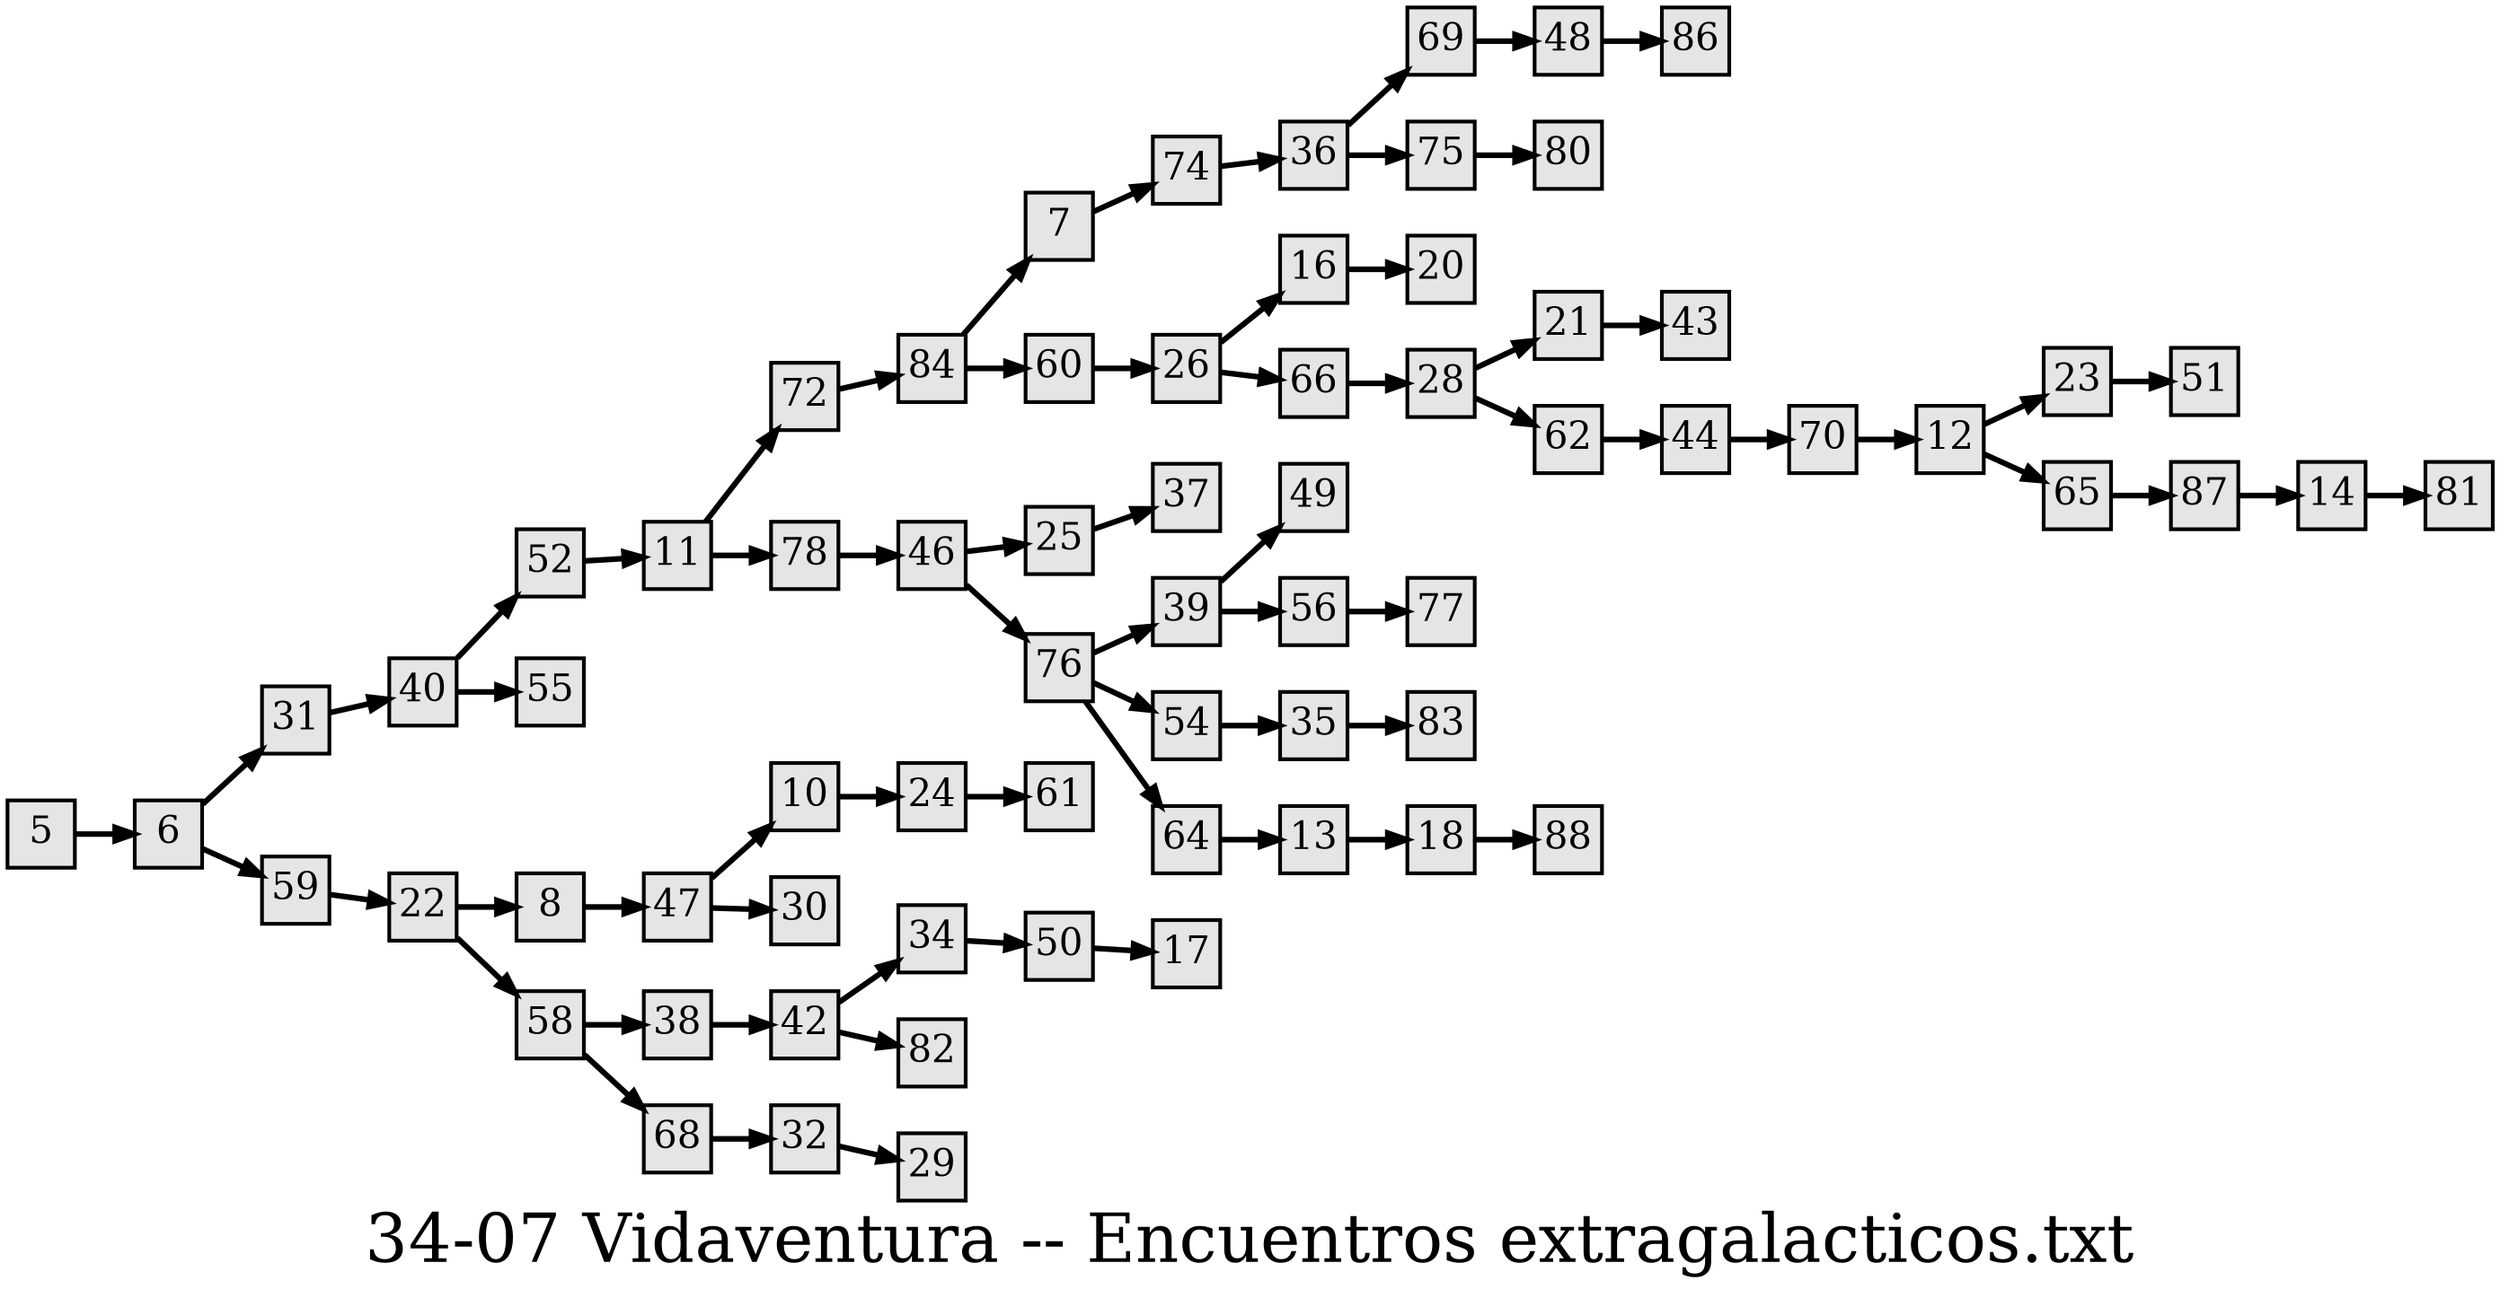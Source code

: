 digraph g{
  graph [ label="34-07 Vidaventura -- Encuentros extragalacticos.txt" rankdir=LR, ordering=out, fontsize=36, nodesep="0.35", ranksep="0.45"];
  node  [shape=rect, penwidth=2, fontsize=20, style=filled, fillcolor=grey90, margin="0,0", labelfloat=true, regular=true, fixedsize=true];
  edge  [labelfloat=true, penwidth=3, fontsize=12];
  5 -> 6;
  6 -> 31;
  6 -> 59;
  7 -> 74;
  8 -> 47;
  10 -> 24;
  11 -> 72;
  11 -> 78;
  12 -> 23;
  12 -> 65;
  13 -> 18;
  14 -> 81;
  16 -> 20;
  18 -> 88;
  21 -> 43;
  22 -> 8;
  22 -> 58;
  23 -> 51;
  24 -> 61;
  25 -> 37;
  26 -> 16;
  26 -> 66;
  28 -> 21;
  28 -> 62;
  31 -> 40;
  32 -> 29;
  34 -> 50;
  35 -> 83;
  36 -> 69;
  36 -> 75;
  38 -> 42;
  39 -> 49;
  39 -> 56;
  40 -> 52;
  40 -> 55;
  42 -> 34;
  42 -> 82;
  44 -> 70;
  46 -> 25;
  46 -> 76;
  47 -> 10;
  47 -> 30;
  48 -> 86;
  50 -> 17;
  52 -> 11;
  54 -> 35;
  56 -> 77;
  58 -> 38;
  58 -> 68;
  59 -> 22;
  60 -> 26;
  62 -> 44;
  64 -> 13;
  65 -> 87;
  66 -> 28;
  68 -> 32;
  69 -> 48;
  70 -> 12;
  72 -> 84;
  74 -> 36;
  75 -> 80;
  76 -> 39;
  76 -> 54;
  76 -> 64;
  78 -> 46;
  84 -> 7;
  84 -> 60;
  87 -> 14;
}

